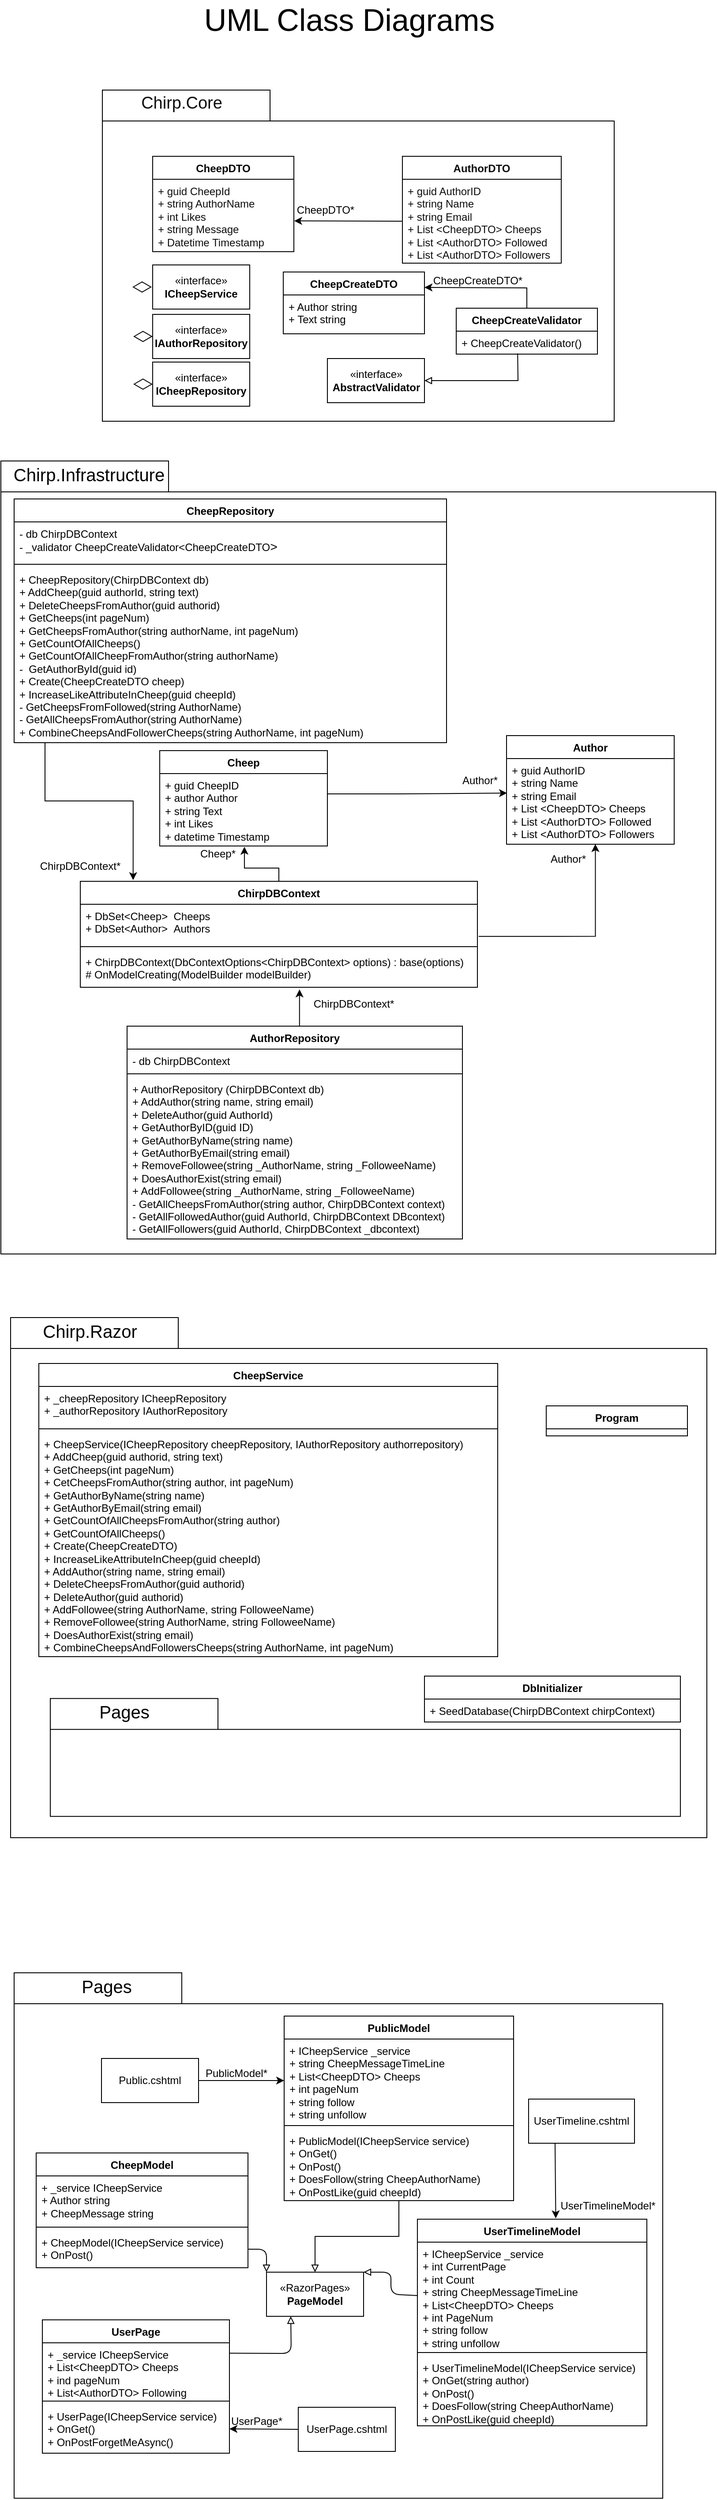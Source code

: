 <mxfile>
    <diagram id="ww35-J_WLWEUMiR8cN5G" name="Page-1">
        <mxGraphModel dx="-549" dy="323" grid="0" gridSize="10" guides="1" tooltips="1" connect="1" arrows="1" fold="1" page="1" pageScale="1" pageWidth="850" pageHeight="1100" background="#ffffff" math="0" shadow="0">
            <root>
                <mxCell id="0"/>
                <mxCell id="1" parent="0"/>
                <mxCell id="14" style="edgeStyle=orthogonalEdgeStyle;rounded=0;orthogonalLoop=1;jettySize=auto;html=1;entryX=0.5;entryY=1;entryDx=0;entryDy=0;endArrow=block;endFill=0;exitX=0.5;exitY=0;exitDx=0;exitDy=0;" parent="1" edge="1">
                    <mxGeometry relative="1" as="geometry">
                        <mxPoint x="1750" y="290" as="sourcePoint"/>
                    </mxGeometry>
                </mxCell>
                <mxCell id="53" value="&lt;font color=&quot;#000000&quot; style=&quot;font-size: 35px;&quot;&gt;UML Class Diagrams&lt;/font&gt;" style="text;html=1;strokeColor=none;fillColor=none;align=center;verticalAlign=middle;whiteSpace=wrap;rounded=0;" parent="1" vertex="1">
                    <mxGeometry x="1070" y="24.62" width="390" height="30" as="geometry"/>
                </mxCell>
                <mxCell id="120" value="" style="shape=folder;fontStyle=1;spacingTop=10;tabWidth=190;tabHeight=35;tabPosition=left;html=1;fillColor=none;strokeColor=#000000;" parent="1" vertex="1">
                    <mxGeometry x="985" y="120" width="580" height="375" as="geometry"/>
                </mxCell>
                <mxCell id="123" value="&lt;font color=&quot;#030303&quot;&gt;CheepDTO&lt;/font&gt;" style="swimlane;fontStyle=1;align=center;verticalAlign=top;childLayout=stackLayout;horizontal=1;startSize=26;horizontalStack=0;resizeParent=1;resizeParentMax=0;resizeLast=0;collapsible=1;marginBottom=0;whiteSpace=wrap;html=1;strokeColor=#000000;fillColor=none;" parent="1" vertex="1">
                    <mxGeometry x="1042" y="195" width="160" height="108" as="geometry"/>
                </mxCell>
                <mxCell id="124" value="&lt;font color=&quot;#0d0d0d&quot;&gt;+ guid CheepId&lt;br&gt;+ string AuthorName&lt;br&gt;+ int Likes&lt;br&gt;+ string Message&lt;br&gt;+ Datetime Timestamp&lt;/font&gt;" style="text;strokeColor=none;fillColor=none;align=left;verticalAlign=top;spacingLeft=4;spacingRight=4;overflow=hidden;rotatable=0;points=[[0,0.5],[1,0.5]];portConstraint=eastwest;whiteSpace=wrap;html=1;" parent="123" vertex="1">
                    <mxGeometry y="26" width="160" height="82" as="geometry"/>
                </mxCell>
                <mxCell id="125" value="&lt;font color=&quot;#0d0d0d&quot;&gt;AuthorDTO&lt;/font&gt;" style="swimlane;fontStyle=1;align=center;verticalAlign=top;childLayout=stackLayout;horizontal=1;startSize=26;horizontalStack=0;resizeParent=1;resizeParentMax=0;resizeLast=0;collapsible=1;marginBottom=0;whiteSpace=wrap;html=1;fillColor=none;strokeWidth=1;strokeColor=#030303;" parent="1" vertex="1">
                    <mxGeometry x="1325" y="195" width="180" height="121" as="geometry"/>
                </mxCell>
                <mxCell id="126" value="&lt;font color=&quot;#0d0d0d&quot;&gt;+ guid AuthorID&lt;br&gt;+ string Name&lt;br&gt;+ string Email&lt;br&gt;+ List &amp;lt;CheepDTO&amp;gt; Cheeps&lt;br&gt;+ List &amp;lt;AuthorDTO&amp;gt; Followed&lt;br&gt;+ List &amp;lt;AuthorDTO&amp;gt; Followers&lt;br&gt;&lt;/font&gt;" style="text;strokeColor=none;fillColor=none;align=left;verticalAlign=top;spacingLeft=4;spacingRight=4;overflow=hidden;rotatable=0;points=[[0,0.5],[1,0.5]];portConstraint=eastwest;whiteSpace=wrap;html=1;" parent="125" vertex="1">
                    <mxGeometry y="26" width="180" height="95" as="geometry"/>
                </mxCell>
                <mxCell id="128" value="&lt;font color=&quot;#000000&quot;&gt;CheepDTO*&lt;/font&gt;" style="text;html=1;strokeColor=none;fillColor=none;align=center;verticalAlign=middle;whiteSpace=wrap;rounded=0;" parent="1" vertex="1">
                    <mxGeometry x="1208" y="241" width="60" height="30" as="geometry"/>
                </mxCell>
                <mxCell id="129" value="&lt;font color=&quot;#000000&quot;&gt;CheepCreateDTO&lt;/font&gt;" style="swimlane;fontStyle=1;align=center;verticalAlign=top;childLayout=stackLayout;horizontal=1;startSize=26;horizontalStack=0;resizeParent=1;resizeParentMax=0;resizeLast=0;collapsible=1;marginBottom=0;whiteSpace=wrap;html=1;strokeColor=#000000;fillColor=none;" parent="1" vertex="1">
                    <mxGeometry x="1190" y="326" width="160" height="70" as="geometry"/>
                </mxCell>
                <mxCell id="130" value="&lt;font color=&quot;#000000&quot;&gt;+ Author string&lt;br&gt;+ Text string&lt;/font&gt;" style="text;strokeColor=none;fillColor=none;align=left;verticalAlign=top;spacingLeft=4;spacingRight=4;overflow=hidden;rotatable=0;points=[[0,0.5],[1,0.5]];portConstraint=eastwest;whiteSpace=wrap;html=1;" parent="129" vertex="1">
                    <mxGeometry y="26" width="160" height="44" as="geometry"/>
                </mxCell>
                <mxCell id="131" value="&lt;font color=&quot;#0d0d0d&quot; style=&quot;font-size: 19px;&quot;&gt;Chirp.Core&lt;/font&gt;" style="text;html=1;strokeColor=none;fillColor=none;align=center;verticalAlign=middle;whiteSpace=wrap;rounded=0;" parent="1" vertex="1">
                    <mxGeometry x="1045" y="120" width="60" height="30" as="geometry"/>
                </mxCell>
                <mxCell id="163" value="&lt;font color=&quot;#000000&quot;&gt;«interface»&lt;br&gt;&lt;b&gt;ICheepRepository&lt;/b&gt;&lt;/font&gt;" style="html=1;whiteSpace=wrap;strokeColor=#000000;fillColor=none;" parent="1" vertex="1">
                    <mxGeometry x="1042" y="428" width="110" height="50" as="geometry"/>
                </mxCell>
                <mxCell id="164" value="&lt;font color=&quot;#030303&quot;&gt;«interface»&lt;br&gt;&lt;b&gt;IAuthorRepository&lt;/b&gt;&lt;/font&gt;" style="html=1;whiteSpace=wrap;strokeColor=#000000;fillColor=none;" parent="1" vertex="1">
                    <mxGeometry x="1042" y="374" width="110" height="50" as="geometry"/>
                </mxCell>
                <mxCell id="176" value="&lt;font color=&quot;#030303&quot;&gt;«interface»&lt;br&gt;&lt;b&gt;ICheepService&lt;/b&gt;&lt;/font&gt;" style="html=1;whiteSpace=wrap;strokeColor=#000000;fillColor=none;" parent="1" vertex="1">
                    <mxGeometry x="1042" y="318" width="110" height="50" as="geometry"/>
                </mxCell>
                <mxCell id="191" value="" style="shape=folder;fontStyle=1;spacingTop=10;tabWidth=190;tabHeight=35;tabPosition=left;html=1;strokeColor=#000000;fillColor=none;" parent="1" vertex="1">
                    <mxGeometry x="870" y="540" width="810" height="898" as="geometry"/>
                </mxCell>
                <mxCell id="192" value="&lt;font color=&quot;#000000&quot;&gt;Author&lt;/font&gt;" style="swimlane;fontStyle=1;align=center;verticalAlign=top;childLayout=stackLayout;horizontal=1;startSize=26;horizontalStack=0;resizeParent=1;resizeParentMax=0;resizeLast=0;collapsible=1;marginBottom=0;whiteSpace=wrap;html=1;fillColor=none;strokeColor=#000000;" parent="1" vertex="1">
                    <mxGeometry x="1443" y="851" width="190" height="123" as="geometry"/>
                </mxCell>
                <mxCell id="193" value="&lt;font color=&quot;#000000&quot;&gt;+ guid AuthorID&lt;br style=&quot;border-color: var(--border-color);&quot;&gt;+ string Name&lt;br style=&quot;border-color: var(--border-color);&quot;&gt;+ string Email&lt;br style=&quot;border-color: var(--border-color);&quot;&gt;+ List &amp;lt;CheepDTO&amp;gt; Cheeps&lt;br&gt;+ List &amp;lt;AuthorDTO&amp;gt; Followed&lt;br&gt;+ List &amp;lt;AuthorDTO&amp;gt; Followers&lt;br&gt;&lt;/font&gt;" style="text;strokeColor=none;fillColor=none;align=left;verticalAlign=top;spacingLeft=4;spacingRight=4;overflow=hidden;rotatable=0;points=[[0,0.5],[1,0.5]];portConstraint=eastwest;whiteSpace=wrap;html=1;" parent="192" vertex="1">
                    <mxGeometry y="26" width="190" height="97" as="geometry"/>
                </mxCell>
                <mxCell id="194" value="&lt;font color=&quot;#000000&quot;&gt;Cheep&lt;/font&gt;" style="swimlane;fontStyle=1;align=center;verticalAlign=top;childLayout=stackLayout;horizontal=1;startSize=26;horizontalStack=0;resizeParent=1;resizeParentMax=0;resizeLast=0;collapsible=1;marginBottom=0;whiteSpace=wrap;html=1;fillColor=none;strokeColor=#000000;" parent="1" vertex="1">
                    <mxGeometry x="1050" y="868" width="190" height="108" as="geometry"/>
                </mxCell>
                <mxCell id="195" value="&lt;font color=&quot;#000000&quot;&gt;+ guid CheepID&lt;br&gt;+ author Author&lt;br&gt;+ string Text&lt;br&gt;+ int Likes&lt;br&gt;+ datetime Timestamp&lt;/font&gt;" style="text;strokeColor=none;fillColor=none;align=left;verticalAlign=top;spacingLeft=4;spacingRight=4;overflow=hidden;rotatable=0;points=[[0,0.5],[1,0.5]];portConstraint=eastwest;whiteSpace=wrap;html=1;" parent="194" vertex="1">
                    <mxGeometry y="26" width="190" height="82" as="geometry"/>
                </mxCell>
                <mxCell id="196" style="edgeStyle=orthogonalEdgeStyle;rounded=0;orthogonalLoop=1;jettySize=auto;html=1;entryX=0.552;entryY=1.056;entryDx=0;entryDy=0;entryPerimeter=0;strokeColor=#000000;" parent="1" source="197" target="208" edge="1">
                    <mxGeometry relative="1" as="geometry">
                        <Array as="points">
                            <mxPoint x="1190" y="1208"/>
                            <mxPoint x="1208" y="1208"/>
                        </Array>
                    </mxGeometry>
                </mxCell>
                <mxCell id="197" value="&lt;font color=&quot;#000000&quot;&gt;AuthorRepository&lt;/font&gt;" style="swimlane;fontStyle=1;align=center;verticalAlign=top;childLayout=stackLayout;horizontal=1;startSize=26;horizontalStack=0;resizeParent=1;resizeParentMax=0;resizeLast=0;collapsible=1;marginBottom=0;whiteSpace=wrap;html=1;strokeColor=#000000;fillColor=none;" parent="1" vertex="1">
                    <mxGeometry x="1013" y="1180" width="380" height="241" as="geometry"/>
                </mxCell>
                <mxCell id="198" value="&lt;font color=&quot;#000000&quot;&gt;- db&amp;nbsp;ChirpDBContext&lt;/font&gt;" style="text;strokeColor=none;fillColor=none;align=left;verticalAlign=top;spacingLeft=4;spacingRight=4;overflow=hidden;rotatable=0;points=[[0,0.5],[1,0.5]];portConstraint=eastwest;whiteSpace=wrap;html=1;" parent="197" vertex="1">
                    <mxGeometry y="26" width="380" height="24" as="geometry"/>
                </mxCell>
                <mxCell id="199" value="" style="line;strokeWidth=1;fillColor=none;align=left;verticalAlign=middle;spacingTop=-1;spacingLeft=3;spacingRight=3;rotatable=0;labelPosition=right;points=[];portConstraint=eastwest;strokeColor=inherit;" parent="197" vertex="1">
                    <mxGeometry y="50" width="380" height="8" as="geometry"/>
                </mxCell>
                <mxCell id="200" value="&lt;font color=&quot;#000000&quot;&gt;+ AuthorRepository (ChirpDBContext db)&lt;br&gt;+ AddAuthor(string name, string email)&lt;br&gt;&lt;/font&gt;&lt;span style=&quot;color: rgb(0, 0, 0);&quot;&gt;+ DeleteAuthor(guid AuthorId)&lt;/span&gt;&lt;font color=&quot;#000000&quot;&gt;&lt;br&gt;+ GetAuthorByID(guid ID)&lt;br&gt;+ GetAuthorByName(string name)&lt;br&gt;+ GetAuthorByEmail(string email)&lt;br&gt;+ RemoveFollowee(string _AuthorName, string _FolloweeName)&lt;br&gt;+ DoesAuthorExist(string email)&lt;br&gt;+ AddFollowee(string _AuthorName, string _FolloweeName)&lt;br&gt;- GetAllCheepsFromAuthor(string author, ChirpDBContext context)&lt;br&gt;- GetAllFollowedAuthor(guid AuthorId, ChirpDBContext DBcontext)&lt;br&gt;- GetAllFollowers(guid AuthorId, ChirpDBContext _dbcontext)&lt;br&gt;&lt;/font&gt;" style="text;strokeColor=none;fillColor=none;align=left;verticalAlign=top;spacingLeft=4;spacingRight=4;overflow=hidden;rotatable=0;points=[[0,0.5],[1,0.5]];portConstraint=eastwest;whiteSpace=wrap;html=1;" parent="197" vertex="1">
                    <mxGeometry y="58" width="380" height="183" as="geometry"/>
                </mxCell>
                <mxCell id="201" value="&lt;font color=&quot;#000000&quot;&gt;CheepRepository&lt;/font&gt;" style="swimlane;fontStyle=1;align=center;verticalAlign=top;childLayout=stackLayout;horizontal=1;startSize=26;horizontalStack=0;resizeParent=1;resizeParentMax=0;resizeLast=0;collapsible=1;marginBottom=0;whiteSpace=wrap;html=1;strokeColor=#000000;fillColor=none;" parent="1" vertex="1">
                    <mxGeometry x="885" y="583" width="490" height="276" as="geometry"/>
                </mxCell>
                <mxCell id="202" value="&lt;font color=&quot;#000000&quot;&gt;- db ChirpDBContext&lt;br&gt;- _validator CheepCreateValidator&amp;lt;&lt;font style=&quot;font-size: 12px;&quot;&gt;CheepCreateDTO&lt;/font&gt;&lt;span style=&quot;font-family: Consolas, &amp;quot;Courier New&amp;quot;, monospace; font-size: 14px;&quot;&gt;&amp;gt;&lt;/span&gt;&lt;/font&gt;" style="text;strokeColor=none;fillColor=none;align=left;verticalAlign=top;spacingLeft=4;spacingRight=4;overflow=hidden;rotatable=0;points=[[0,0.5],[1,0.5]];portConstraint=eastwest;whiteSpace=wrap;html=1;" parent="201" vertex="1">
                    <mxGeometry y="26" width="490" height="44" as="geometry"/>
                </mxCell>
                <mxCell id="203" value="" style="line;strokeWidth=1;fillColor=none;align=left;verticalAlign=middle;spacingTop=-1;spacingLeft=3;spacingRight=3;rotatable=0;labelPosition=right;points=[];portConstraint=eastwest;strokeColor=inherit;" parent="201" vertex="1">
                    <mxGeometry y="70" width="490" height="8" as="geometry"/>
                </mxCell>
                <mxCell id="204" value="&lt;font color=&quot;#000000&quot;&gt;&lt;font style=&quot;font-size: 12px;&quot;&gt;+&amp;nbsp;CheepRepository(ChirpDBContext db)&lt;/font&gt;&lt;br&gt;+ AddCheep(guid authorId, string text)&lt;br&gt;+ DeleteCheepsFromAuthor(guid authorid)&lt;br&gt;+ GetCheeps(int pageNum)&lt;br&gt;+ GetCheepsFromAuthor(string authorName, int pageNum)&lt;br&gt;+ GetCountOfAllCheeps()&lt;br&gt;+ GetCountOfAllCheepFromAuthor(string authorName)&lt;br&gt;-&amp;nbsp; GetAuthorById(guid id)&lt;br&gt;+ Create(CheepCreateDTO cheep)&lt;br&gt;+ IncreaseLikeAttributeInCheep(guid cheepId)&lt;br&gt;- GetCheepsFromFollowed(string AuthorName)&lt;br&gt;- GetAllCheepsFromAuthor(string AuthorName)&lt;br&gt;+ CombineCheepsAndFollowerCheeps(string AuthorName, int pageNum)&lt;br&gt;&lt;/font&gt;" style="text;strokeColor=none;fillColor=none;align=left;verticalAlign=top;spacingLeft=4;spacingRight=4;overflow=hidden;rotatable=0;points=[[0,0.5],[1,0.5]];portConstraint=eastwest;whiteSpace=wrap;html=1;" parent="201" vertex="1">
                    <mxGeometry y="78" width="490" height="198" as="geometry"/>
                </mxCell>
                <mxCell id="205" value="&lt;font color=&quot;#000000&quot;&gt;ChirpDBContext&lt;/font&gt;" style="swimlane;fontStyle=1;align=center;verticalAlign=top;childLayout=stackLayout;horizontal=1;startSize=26;horizontalStack=0;resizeParent=1;resizeParentMax=0;resizeLast=0;collapsible=1;marginBottom=0;whiteSpace=wrap;html=1;strokeColor=#000000;fillColor=none;" parent="1" vertex="1">
                    <mxGeometry x="960" y="1016" width="450" height="120" as="geometry"/>
                </mxCell>
                <mxCell id="206" value="&lt;font color=&quot;#000000&quot;&gt;+&amp;nbsp;&lt;/font&gt;&lt;span style=&quot;color: rgb(0, 0, 0);&quot;&gt;DbSet&amp;lt;Cheep&amp;gt;&amp;nbsp;&amp;nbsp;&lt;/span&gt;&lt;font color=&quot;#000000&quot;&gt;Cheeps&lt;br&gt;+&amp;nbsp;&lt;/font&gt;&lt;span style=&quot;color: rgb(0, 0, 0);&quot;&gt;DbSet&amp;lt;Author&amp;gt;&amp;nbsp;&amp;nbsp;&lt;/span&gt;&lt;font color=&quot;#000000&quot;&gt;Authors&lt;/font&gt;" style="text;strokeColor=none;fillColor=none;align=left;verticalAlign=top;spacingLeft=4;spacingRight=4;overflow=hidden;rotatable=0;points=[[0,0.5],[1,0.5]];portConstraint=eastwest;whiteSpace=wrap;html=1;" parent="205" vertex="1">
                    <mxGeometry y="26" width="450" height="44" as="geometry"/>
                </mxCell>
                <mxCell id="207" value="" style="line;strokeWidth=1;fillColor=none;align=left;verticalAlign=middle;spacingTop=-1;spacingLeft=3;spacingRight=3;rotatable=0;labelPosition=right;points=[];portConstraint=eastwest;strokeColor=inherit;" parent="205" vertex="1">
                    <mxGeometry y="70" width="450" height="8" as="geometry"/>
                </mxCell>
                <mxCell id="208" value="&lt;font color=&quot;#000000&quot;&gt;+ ChirpDBContext(DbContextOptions&amp;lt;ChirpDBContext&amp;gt; options) : base(options)&lt;br&gt;# OnModelCreating(ModelBuilder modelBuilder)&lt;/font&gt;" style="text;strokeColor=none;fillColor=none;align=left;verticalAlign=top;spacingLeft=4;spacingRight=4;overflow=hidden;rotatable=0;points=[[0,0.5],[1,0.5]];portConstraint=eastwest;whiteSpace=wrap;html=1;" parent="205" vertex="1">
                    <mxGeometry y="78" width="450" height="42" as="geometry"/>
                </mxCell>
                <mxCell id="209" style="edgeStyle=orthogonalEdgeStyle;rounded=0;orthogonalLoop=1;jettySize=auto;html=1;entryX=0.133;entryY=-0.011;entryDx=0;entryDy=0;entryPerimeter=0;strokeColor=#000000;" parent="1" source="204" target="205" edge="1">
                    <mxGeometry relative="1" as="geometry">
                        <Array as="points">
                            <mxPoint x="920" y="925"/>
                            <mxPoint x="1020" y="925"/>
                        </Array>
                    </mxGeometry>
                </mxCell>
                <mxCell id="210" style="edgeStyle=orthogonalEdgeStyle;rounded=0;orthogonalLoop=1;jettySize=auto;html=1;entryX=0.505;entryY=1.01;entryDx=0;entryDy=0;entryPerimeter=0;strokeColor=#000000;" parent="1" source="205" target="195" edge="1">
                    <mxGeometry relative="1" as="geometry">
                        <Array as="points">
                            <mxPoint x="1185" y="1001"/>
                            <mxPoint x="1146" y="1001"/>
                        </Array>
                    </mxGeometry>
                </mxCell>
                <mxCell id="211" style="edgeStyle=orthogonalEdgeStyle;rounded=0;orthogonalLoop=1;jettySize=auto;html=1;entryX=0.53;entryY=0.998;entryDx=0;entryDy=0;entryPerimeter=0;exitX=1.003;exitY=0.826;exitDx=0;exitDy=0;exitPerimeter=0;strokeColor=#000000;" parent="1" source="206" target="193" edge="1">
                    <mxGeometry relative="1" as="geometry">
                        <Array as="points">
                            <mxPoint x="1544" y="1078"/>
                        </Array>
                    </mxGeometry>
                </mxCell>
                <mxCell id="212" style="edgeStyle=orthogonalEdgeStyle;rounded=0;orthogonalLoop=1;jettySize=auto;html=1;strokeColor=#000000;entryX=0.003;entryY=0.403;entryDx=0;entryDy=0;entryPerimeter=0;" parent="1" source="195" target="193" edge="1">
                    <mxGeometry relative="1" as="geometry">
                        <Array as="points">
                            <mxPoint x="1320" y="917"/>
                            <mxPoint x="1430" y="916"/>
                        </Array>
                        <mxPoint x="1430" y="874" as="targetPoint"/>
                    </mxGeometry>
                </mxCell>
                <mxCell id="213" value="&lt;font color=&quot;#000000&quot; style=&quot;font-size: 20px;&quot;&gt;Chirp.Infrastructure&lt;/font&gt;" style="text;html=1;strokeColor=none;fillColor=none;align=center;verticalAlign=middle;whiteSpace=wrap;rounded=0;" parent="1" vertex="1">
                    <mxGeometry x="940" y="540" width="60" height="30" as="geometry"/>
                </mxCell>
                <mxCell id="214" value="&lt;font color=&quot;#000000&quot;&gt;ChirpDBContext*&lt;/font&gt;" style="text;html=1;strokeColor=none;fillColor=none;align=center;verticalAlign=middle;whiteSpace=wrap;rounded=0;" parent="1" vertex="1">
                    <mxGeometry x="930" y="984" width="60" height="30" as="geometry"/>
                </mxCell>
                <mxCell id="215" value="&lt;font color=&quot;#000000&quot;&gt;Cheep*&lt;/font&gt;" style="text;html=1;strokeColor=none;fillColor=none;align=center;verticalAlign=middle;whiteSpace=wrap;rounded=0;" parent="1" vertex="1">
                    <mxGeometry x="1086" y="970" width="60" height="30" as="geometry"/>
                </mxCell>
                <mxCell id="216" value="&lt;font color=&quot;#000000&quot;&gt;Author*&lt;/font&gt;" style="text;html=1;strokeColor=none;fillColor=none;align=center;verticalAlign=middle;whiteSpace=wrap;rounded=0;" parent="1" vertex="1">
                    <mxGeometry x="1483" y="976" width="60" height="30" as="geometry"/>
                </mxCell>
                <mxCell id="218" value="&lt;font color=&quot;#000000&quot;&gt;ChirpDBContext*&lt;/font&gt;" style="text;html=1;strokeColor=none;fillColor=none;align=center;verticalAlign=middle;whiteSpace=wrap;rounded=0;" parent="1" vertex="1">
                    <mxGeometry x="1240" y="1139.5" width="60" height="30" as="geometry"/>
                </mxCell>
                <mxCell id="227" value="&lt;font color=&quot;#000000&quot;&gt;Author*&lt;/font&gt;" style="text;html=1;strokeColor=none;fillColor=none;align=center;verticalAlign=middle;whiteSpace=wrap;rounded=0;" parent="1" vertex="1">
                    <mxGeometry x="1383" y="887" width="60" height="30" as="geometry"/>
                </mxCell>
                <mxCell id="231" value="" style="shape=folder;fontStyle=1;spacingTop=10;tabWidth=190;tabHeight=35;tabPosition=left;html=1;strokeColor=#000000;fillColor=none;" parent="1" vertex="1">
                    <mxGeometry x="881" y="1510" width="789" height="589" as="geometry"/>
                </mxCell>
                <mxCell id="232" value="" style="shape=folder;fontStyle=1;spacingTop=10;tabWidth=190;tabHeight=35;tabPosition=left;html=1;strokeColor=#000000;fillColor=none;" parent="1" vertex="1">
                    <mxGeometry x="926" y="1941.37" width="714" height="133.5" as="geometry"/>
                </mxCell>
                <mxCell id="233" value="&lt;font color=&quot;#000000&quot; style=&quot;font-size: 20px;&quot;&gt;Chirp.Razor&lt;/font&gt;" style="text;html=1;strokeColor=none;fillColor=none;align=center;verticalAlign=middle;whiteSpace=wrap;rounded=0;" parent="1" vertex="1">
                    <mxGeometry x="941" y="1510" width="60" height="30" as="geometry"/>
                </mxCell>
                <mxCell id="234" value="&lt;font color=&quot;#000000&quot;&gt;DbInitializer&lt;/font&gt;" style="swimlane;fontStyle=1;align=center;verticalAlign=top;childLayout=stackLayout;horizontal=1;startSize=26;horizontalStack=0;resizeParent=1;resizeParentMax=0;resizeLast=0;collapsible=1;marginBottom=0;whiteSpace=wrap;html=1;strokeColor=#000000;fillColor=none;" parent="1" vertex="1">
                    <mxGeometry x="1350" y="1916" width="290" height="52" as="geometry"/>
                </mxCell>
                <mxCell id="235" value="&lt;font color=&quot;#000000&quot;&gt;+ SeedDatabase(ChirpDBContext chirpContext)&lt;/font&gt;" style="text;strokeColor=none;fillColor=none;align=left;verticalAlign=top;spacingLeft=4;spacingRight=4;overflow=hidden;rotatable=0;points=[[0,0.5],[1,0.5]];portConstraint=eastwest;whiteSpace=wrap;html=1;" parent="234" vertex="1">
                    <mxGeometry y="26" width="290" height="26" as="geometry"/>
                </mxCell>
                <mxCell id="236" value="&lt;font color=&quot;#000000&quot; style=&quot;font-size: 20px;&quot;&gt;Pages&lt;/font&gt;" style="text;html=1;strokeColor=none;fillColor=none;align=center;verticalAlign=middle;whiteSpace=wrap;rounded=0;" parent="1" vertex="1">
                    <mxGeometry x="980" y="1941" width="60" height="30" as="geometry"/>
                </mxCell>
                <mxCell id="237" value="&lt;font color=&quot;#000000&quot;&gt;CheepService&lt;/font&gt;" style="swimlane;fontStyle=1;align=center;verticalAlign=top;childLayout=stackLayout;horizontal=1;startSize=26;horizontalStack=0;resizeParent=1;resizeParentMax=0;resizeLast=0;collapsible=1;marginBottom=0;whiteSpace=wrap;html=1;strokeColor=#000000;fillColor=none;" parent="1" vertex="1">
                    <mxGeometry x="913" y="1562" width="520" height="332" as="geometry"/>
                </mxCell>
                <mxCell id="238" value="&lt;font color=&quot;#000000&quot;&gt;+ _cheepRepository ICheepRepository&lt;br&gt;+ _authorRepository IAuthorRepository&lt;/font&gt;" style="text;strokeColor=none;fillColor=none;align=left;verticalAlign=top;spacingLeft=4;spacingRight=4;overflow=hidden;rotatable=0;points=[[0,0.5],[1,0.5]];portConstraint=eastwest;whiteSpace=wrap;html=1;" parent="237" vertex="1">
                    <mxGeometry y="26" width="520" height="44" as="geometry"/>
                </mxCell>
                <mxCell id="239" value="" style="line;strokeWidth=1;fillColor=none;align=left;verticalAlign=middle;spacingTop=-1;spacingLeft=3;spacingRight=3;rotatable=0;labelPosition=right;points=[];portConstraint=eastwest;strokeColor=inherit;" parent="237" vertex="1">
                    <mxGeometry y="70" width="520" height="8" as="geometry"/>
                </mxCell>
                <mxCell id="240" value="&lt;font color=&quot;#000000&quot;&gt;+ CheepService(ICheepRepository cheepRepository, IAuthorRepository authorrepository)&lt;br&gt;+ AddCheep(guid authorid, string text)&lt;br&gt;+ GetCheeps(int pageNum)&lt;br&gt;+ CetCheepsFromAuthor(string author, int pageNum)&lt;br&gt;+ GetAuthorByName(string name)&lt;br&gt;+ GetAuthorByEmail(string email)&lt;br&gt;+ GetCountOfAllCheepsFromAuthor(string author)&lt;br&gt;+ GetCountOfAllCheeps()&lt;br&gt;+ Create(CheepCreateDTO)&lt;br&gt;+ IncreaseLikeAttributeInCheep(guid cheepId)&lt;br&gt;+ AddAuthor(string name, string email)&lt;br&gt;+ DeleteCheepsFromAuthor(guid authorid)&lt;br&gt;+ DeleteAuthor(guid authorid)&lt;br&gt;+ AddFollowee(string AuthorName, string FolloweeName)&lt;br&gt;+ RemoveFollowee(string AuthorName, string FolloweeName)&lt;br&gt;+ DoesAuthorExist(string email)&lt;br&gt;+ CombineCheepsAndFollowersCheeps(string AuthorName, int pageNum)&lt;br&gt;&lt;/font&gt;" style="text;strokeColor=none;fillColor=none;align=left;verticalAlign=top;spacingLeft=4;spacingRight=4;overflow=hidden;rotatable=0;points=[[0,0.5],[1,0.5]];portConstraint=eastwest;whiteSpace=wrap;html=1;" parent="237" vertex="1">
                    <mxGeometry y="78" width="520" height="254" as="geometry"/>
                </mxCell>
                <mxCell id="241" value="&lt;font color=&quot;#000000&quot;&gt;Program&lt;/font&gt;" style="swimlane;fontStyle=1;align=center;verticalAlign=top;childLayout=stackLayout;horizontal=1;startSize=26;horizontalStack=0;resizeParent=1;resizeParentMax=0;resizeLast=0;collapsible=1;marginBottom=0;whiteSpace=wrap;html=1;strokeColor=#000000;fillColor=none;" parent="1" vertex="1">
                    <mxGeometry x="1488" y="1610" width="160" height="34" as="geometry"/>
                </mxCell>
                <mxCell id="273" value="" style="shape=folder;fontStyle=1;spacingTop=10;tabWidth=190;tabHeight=35;tabPosition=left;html=1;fillColor=none;strokeColor=#000000;" parent="1" vertex="1">
                    <mxGeometry x="885" y="2252" width="735" height="595" as="geometry"/>
                </mxCell>
                <mxCell id="274" value="&lt;font color=&quot;#000000&quot; style=&quot;font-size: 20px;&quot;&gt;Pages&lt;/font&gt;" style="text;html=1;strokeColor=none;fillColor=none;align=center;verticalAlign=middle;whiteSpace=wrap;rounded=0;" parent="1" vertex="1">
                    <mxGeometry x="960" y="2252" width="60" height="30" as="geometry"/>
                </mxCell>
                <mxCell id="329" style="edgeStyle=none;html=1;exitX=1;exitY=0.5;exitDx=0;exitDy=0;entryX=0;entryY=0.5;entryDx=0;entryDy=0;strokeColor=#000000;" edge="1" parent="1" source="276" target="297">
                    <mxGeometry relative="1" as="geometry"/>
                </mxCell>
                <mxCell id="276" value="&lt;font color=&quot;#000000&quot;&gt;Public.cshtml&lt;/font&gt;" style="html=1;whiteSpace=wrap;strokeColor=#000000;fillColor=none;" parent="1" vertex="1">
                    <mxGeometry x="984" y="2349" width="110" height="50" as="geometry"/>
                </mxCell>
                <mxCell id="330" style="edgeStyle=none;html=1;exitX=0;exitY=0.5;exitDx=0;exitDy=0;entryX=1;entryY=0.5;entryDx=0;entryDy=0;strokeColor=#000000;endArrow=classic;endFill=1;" edge="1" parent="1" source="277" target="287">
                    <mxGeometry relative="1" as="geometry"/>
                </mxCell>
                <mxCell id="277" value="&lt;font color=&quot;#000000&quot;&gt;UserPage.cshtml&lt;/font&gt;" style="html=1;whiteSpace=wrap;fillColor=none;strokeColor=#000000;" parent="1" vertex="1">
                    <mxGeometry x="1207" y="2744" width="110" height="50" as="geometry"/>
                </mxCell>
                <mxCell id="327" style="edgeStyle=none;html=1;exitX=0.25;exitY=1;exitDx=0;exitDy=0;entryX=0.603;entryY=-0.004;entryDx=0;entryDy=0;entryPerimeter=0;strokeColor=#000000;" edge="1" parent="1" source="278" target="289">
                    <mxGeometry relative="1" as="geometry"/>
                </mxCell>
                <mxCell id="278" value="&lt;font color=&quot;#000000&quot;&gt;UserTimeline.cshtml&lt;/font&gt;" style="html=1;whiteSpace=wrap;fillColor=none;strokeColor=#000000;" parent="1" vertex="1">
                    <mxGeometry x="1468" y="2395" width="120" height="50" as="geometry"/>
                </mxCell>
                <mxCell id="279" value="&lt;font color=&quot;#000000&quot;&gt;CheepModel&lt;/font&gt;" style="swimlane;fontStyle=1;align=center;verticalAlign=top;childLayout=stackLayout;horizontal=1;startSize=26;horizontalStack=0;resizeParent=1;resizeParentMax=0;resizeLast=0;collapsible=1;marginBottom=0;whiteSpace=wrap;html=1;strokeColor=#000000;fillColor=none;" parent="1" vertex="1">
                    <mxGeometry x="910" y="2456" width="240" height="130" as="geometry"/>
                </mxCell>
                <mxCell id="280" value="&lt;font color=&quot;#000000&quot;&gt;+ _service ICheepService&lt;br&gt;+ Author string&lt;br&gt;+ CheepMessage string&lt;/font&gt;" style="text;strokeColor=none;fillColor=none;align=left;verticalAlign=top;spacingLeft=4;spacingRight=4;overflow=hidden;rotatable=0;points=[[0,0.5],[1,0.5]];portConstraint=eastwest;whiteSpace=wrap;html=1;" parent="279" vertex="1">
                    <mxGeometry y="26" width="240" height="54" as="geometry"/>
                </mxCell>
                <mxCell id="281" value="" style="line;strokeWidth=1;fillColor=none;align=left;verticalAlign=middle;spacingTop=-1;spacingLeft=3;spacingRight=3;rotatable=0;labelPosition=right;points=[];portConstraint=eastwest;strokeColor=inherit;" parent="279" vertex="1">
                    <mxGeometry y="80" width="240" height="8" as="geometry"/>
                </mxCell>
                <mxCell id="282" value="&lt;font color=&quot;#000000&quot;&gt;+ CheepModel(ICheepService service)&lt;br&gt;+ OnPost()&lt;/font&gt;" style="text;strokeColor=none;fillColor=none;align=left;verticalAlign=top;spacingLeft=4;spacingRight=4;overflow=hidden;rotatable=0;points=[[0,0.5],[1,0.5]];portConstraint=eastwest;whiteSpace=wrap;html=1;" parent="279" vertex="1">
                    <mxGeometry y="88" width="240" height="42" as="geometry"/>
                </mxCell>
                <mxCell id="321" style="edgeStyle=none;html=1;exitX=1;exitY=0.25;exitDx=0;exitDy=0;entryX=0.25;entryY=1;entryDx=0;entryDy=0;strokeColor=#000000;endArrow=block;endFill=0;" parent="1" source="284" target="293" edge="1">
                    <mxGeometry relative="1" as="geometry">
                        <Array as="points">
                            <mxPoint x="1199" y="2683"/>
                        </Array>
                    </mxGeometry>
                </mxCell>
                <mxCell id="284" value="&lt;font color=&quot;#000000&quot;&gt;UserPage&lt;/font&gt;" style="swimlane;fontStyle=1;align=center;verticalAlign=top;childLayout=stackLayout;horizontal=1;startSize=26;horizontalStack=0;resizeParent=1;resizeParentMax=0;resizeLast=0;collapsible=1;marginBottom=0;whiteSpace=wrap;html=1;fillColor=none;strokeColor=#000000;" parent="1" vertex="1">
                    <mxGeometry x="917" y="2645" width="212" height="151" as="geometry"/>
                </mxCell>
                <mxCell id="285" value="&lt;font color=&quot;#000000&quot;&gt;+ _service ICheepService&lt;br&gt;+ List&amp;lt;CheepDTO&amp;gt; Cheeps&lt;br&gt;+ ind pageNum&lt;br&gt;+ List&amp;lt;AuthorDTO&amp;gt; Following&lt;br&gt;&lt;/font&gt;" style="text;strokeColor=none;fillColor=none;align=left;verticalAlign=top;spacingLeft=4;spacingRight=4;overflow=hidden;rotatable=0;points=[[0,0.5],[1,0.5]];portConstraint=eastwest;whiteSpace=wrap;html=1;" parent="284" vertex="1">
                    <mxGeometry y="26" width="212" height="62" as="geometry"/>
                </mxCell>
                <mxCell id="286" value="" style="line;strokeWidth=1;fillColor=none;align=left;verticalAlign=middle;spacingTop=-1;spacingLeft=3;spacingRight=3;rotatable=0;labelPosition=right;points=[];portConstraint=eastwest;strokeColor=inherit;" parent="284" vertex="1">
                    <mxGeometry y="88" width="212" height="8" as="geometry"/>
                </mxCell>
                <mxCell id="287" value="&lt;font color=&quot;#000000&quot;&gt;+ UserPage(ICheepService service)&lt;br&gt;+ OnGet()&lt;br&gt;+ OnPostForgetMeAsync()&lt;br&gt;&lt;/font&gt;" style="text;strokeColor=none;fillColor=none;align=left;verticalAlign=top;spacingLeft=4;spacingRight=4;overflow=hidden;rotatable=0;points=[[0,0.5],[1,0.5]];portConstraint=eastwest;whiteSpace=wrap;html=1;" parent="284" vertex="1">
                    <mxGeometry y="96" width="212" height="55" as="geometry"/>
                </mxCell>
                <mxCell id="289" value="&lt;font color=&quot;#000000&quot;&gt;UserTimelineModel&lt;/font&gt;" style="swimlane;fontStyle=1;align=center;verticalAlign=top;childLayout=stackLayout;horizontal=1;startSize=26;horizontalStack=0;resizeParent=1;resizeParentMax=0;resizeLast=0;collapsible=1;marginBottom=0;whiteSpace=wrap;html=1;strokeColor=#000000;fillColor=none;" parent="1" vertex="1">
                    <mxGeometry x="1342" y="2531" width="260" height="234" as="geometry"/>
                </mxCell>
                <mxCell id="290" value="&lt;font color=&quot;#000000&quot;&gt;+&amp;nbsp;&lt;/font&gt;&lt;span style=&quot;color: rgb(0, 0, 0);&quot;&gt;ICheepService&amp;nbsp;&lt;/span&gt;&lt;font color=&quot;#000000&quot;&gt;_service&lt;br&gt;+ int CurrentPage&lt;br&gt;+ int Count&lt;br&gt;+ string CheepMessageTimeLine&lt;br&gt;+ List&amp;lt;CheepDTO&amp;gt; Cheeps&lt;br&gt;+ int PageNum&lt;br&gt;+ string follow&lt;br&gt;+ string unfollow&lt;br&gt;&lt;/font&gt;" style="text;strokeColor=none;fillColor=none;align=left;verticalAlign=top;spacingLeft=4;spacingRight=4;overflow=hidden;rotatable=0;points=[[0,0.5],[1,0.5]];portConstraint=eastwest;whiteSpace=wrap;html=1;" parent="289" vertex="1">
                    <mxGeometry y="26" width="260" height="121" as="geometry"/>
                </mxCell>
                <mxCell id="291" value="" style="line;strokeWidth=1;fillColor=none;align=left;verticalAlign=middle;spacingTop=-1;spacingLeft=3;spacingRight=3;rotatable=0;labelPosition=right;points=[];portConstraint=eastwest;strokeColor=inherit;" parent="289" vertex="1">
                    <mxGeometry y="147" width="260" height="8" as="geometry"/>
                </mxCell>
                <mxCell id="292" value="&lt;font color=&quot;#000000&quot;&gt;+ UserTimelineModel(ICheepService service)&lt;br&gt;+ OnGet(string author)&lt;br&gt;+ OnPost()&lt;br&gt;+ DoesFollow(string CheepAuthorName)&lt;br&gt;+ OnPostLike(guid cheepId)&lt;br&gt;&lt;/font&gt;" style="text;strokeColor=none;fillColor=none;align=left;verticalAlign=top;spacingLeft=4;spacingRight=4;overflow=hidden;rotatable=0;points=[[0,0.5],[1,0.5]];portConstraint=eastwest;whiteSpace=wrap;html=1;" parent="289" vertex="1">
                    <mxGeometry y="155" width="260" height="79" as="geometry"/>
                </mxCell>
                <mxCell id="293" value="&lt;font color=&quot;#000000&quot;&gt;«RazorPages»&lt;br&gt;&lt;b&gt;PageModel&lt;/b&gt;&lt;/font&gt;" style="html=1;whiteSpace=wrap;fillColor=none;strokeColor=#000000;" parent="1" vertex="1">
                    <mxGeometry x="1171" y="2591" width="110" height="50" as="geometry"/>
                </mxCell>
                <mxCell id="295" style="edgeStyle=orthogonalEdgeStyle;rounded=0;orthogonalLoop=1;jettySize=auto;html=1;entryX=0.5;entryY=0;entryDx=0;entryDy=0;endArrow=block;endFill=0;strokeColor=#000000;" parent="1" source="296" target="293" edge="1">
                    <mxGeometry relative="1" as="geometry"/>
                </mxCell>
                <mxCell id="296" value="&lt;font color=&quot;#000000&quot;&gt;PublicModel&lt;/font&gt;" style="swimlane;fontStyle=1;align=center;verticalAlign=top;childLayout=stackLayout;horizontal=1;startSize=26;horizontalStack=0;resizeParent=1;resizeParentMax=0;resizeLast=0;collapsible=1;marginBottom=0;whiteSpace=wrap;html=1;strokeColor=#000000;fillColor=none;" parent="1" vertex="1">
                    <mxGeometry x="1191" y="2301" width="260" height="209" as="geometry"/>
                </mxCell>
                <mxCell id="297" value="&lt;font color=&quot;#000000&quot;&gt;+&amp;nbsp;&lt;/font&gt;&lt;span style=&quot;color: rgb(0, 0, 0);&quot;&gt;ICheepService&amp;nbsp;&lt;/span&gt;&lt;font color=&quot;#000000&quot;&gt;_service&lt;br&gt;+&amp;nbsp;&lt;/font&gt;&lt;span style=&quot;color: rgb(0, 0, 0);&quot;&gt;string&amp;nbsp;&lt;/span&gt;&lt;font color=&quot;#000000&quot;&gt;CheepMessageTimeLine&lt;br&gt;+ List&amp;lt;CheepDTO&amp;gt; Cheeps&lt;br&gt;+ int pageNum&lt;br&gt;+ string follow&lt;br&gt;+ string unfollow&lt;br&gt;&lt;/font&gt;" style="text;strokeColor=none;fillColor=none;align=left;verticalAlign=top;spacingLeft=4;spacingRight=4;overflow=hidden;rotatable=0;points=[[0,0.5],[1,0.5]];portConstraint=eastwest;whiteSpace=wrap;html=1;" parent="296" vertex="1">
                    <mxGeometry y="26" width="260" height="94" as="geometry"/>
                </mxCell>
                <mxCell id="298" value="" style="line;strokeWidth=1;fillColor=none;align=left;verticalAlign=middle;spacingTop=-1;spacingLeft=3;spacingRight=3;rotatable=0;labelPosition=right;points=[];portConstraint=eastwest;strokeColor=inherit;" parent="296" vertex="1">
                    <mxGeometry y="120" width="260" height="8" as="geometry"/>
                </mxCell>
                <mxCell id="299" value="&lt;font color=&quot;#000000&quot;&gt;+ PublicModel(ICheepService service)&lt;br&gt;+ OnGet()&lt;br&gt;+ OnPost()&lt;br&gt;+ DoesFollow(string CheepAuthorName)&lt;br&gt;+ OnPostLike(guid cheepId)&lt;br&gt;&lt;/font&gt;" style="text;strokeColor=none;fillColor=none;align=left;verticalAlign=top;spacingLeft=4;spacingRight=4;overflow=hidden;rotatable=0;points=[[0,0.5],[1,0.5]];portConstraint=eastwest;whiteSpace=wrap;html=1;" parent="296" vertex="1">
                    <mxGeometry y="128" width="260" height="81" as="geometry"/>
                </mxCell>
                <mxCell id="301" value="&lt;font color=&quot;#000000&quot;&gt;UserPage*&lt;/font&gt;" style="text;html=1;strokeColor=none;fillColor=none;align=center;verticalAlign=middle;whiteSpace=wrap;rounded=0;" parent="1" vertex="1">
                    <mxGeometry x="1130" y="2745" width="60" height="30" as="geometry"/>
                </mxCell>
                <mxCell id="304" value="&lt;font color=&quot;#000000&quot;&gt;UserTimelineModel*&lt;/font&gt;" style="text;html=1;strokeColor=none;fillColor=none;align=center;verticalAlign=middle;whiteSpace=wrap;rounded=0;" parent="1" vertex="1">
                    <mxGeometry x="1528" y="2501" width="60" height="30" as="geometry"/>
                </mxCell>
                <mxCell id="311" style="edgeStyle=none;html=1;entryX=1;entryY=0.5;entryDx=0;entryDy=0;strokeColor=#000000;fontColor=#000000;endArrow=block;endFill=0;exitX=0.435;exitY=0.971;exitDx=0;exitDy=0;exitPerimeter=0;rounded=0;" parent="1" source="309" target="310" edge="1">
                    <mxGeometry relative="1" as="geometry">
                        <Array as="points">
                            <mxPoint x="1456" y="449"/>
                        </Array>
                    </mxGeometry>
                </mxCell>
                <mxCell id="312" style="edgeStyle=none;rounded=0;html=1;entryX=1;entryY=0.25;entryDx=0;entryDy=0;strokeColor=#000000;fontColor=#000000;endArrow=classic;endFill=1;" parent="1" source="306" target="129" edge="1">
                    <mxGeometry relative="1" as="geometry">
                        <Array as="points">
                            <mxPoint x="1466" y="344"/>
                        </Array>
                    </mxGeometry>
                </mxCell>
                <mxCell id="306" value="CheepCreateValidator" style="swimlane;fontStyle=1;align=center;verticalAlign=top;childLayout=stackLayout;horizontal=1;startSize=26;horizontalStack=0;resizeParent=1;resizeParentMax=0;resizeLast=0;collapsible=1;marginBottom=0;labelBackgroundColor=none;strokeColor=#000000;strokeWidth=1;fontColor=#000000;fillColor=none;" parent="1" vertex="1">
                    <mxGeometry x="1386" y="367" width="160" height="52" as="geometry"/>
                </mxCell>
                <mxCell id="309" value="+ CheepCreateValidator()" style="text;strokeColor=none;fillColor=none;align=left;verticalAlign=top;spacingLeft=4;spacingRight=4;overflow=hidden;rotatable=0;points=[[0,0.5],[1,0.5]];portConstraint=eastwest;labelBackgroundColor=none;strokeWidth=1;fontColor=#000000;" parent="306" vertex="1">
                    <mxGeometry y="26" width="160" height="26" as="geometry"/>
                </mxCell>
                <mxCell id="310" value="«interface»&lt;br&gt;&lt;b&gt;AbstractValidator&lt;/b&gt;" style="html=1;labelBackgroundColor=none;strokeColor=#000000;strokeWidth=1;fontColor=#000000;fillColor=none;" parent="1" vertex="1">
                    <mxGeometry x="1240" y="424" width="110" height="50" as="geometry"/>
                </mxCell>
                <mxCell id="316" value="" style="text;strokeColor=none;fillColor=none;align=left;verticalAlign=middle;spacingTop=-1;spacingLeft=4;spacingRight=4;rotatable=0;labelPosition=right;points=[];portConstraint=eastwest;labelBackgroundColor=none;strokeWidth=1;fontColor=#000000;" parent="1" vertex="1">
                    <mxGeometry x="1340" y="368" width="20" height="14" as="geometry"/>
                </mxCell>
                <mxCell id="318" value="CheepCreateDTO*" style="text;html=1;align=center;verticalAlign=middle;resizable=0;points=[];autosize=1;strokeColor=none;fillColor=none;fontColor=#000000;" parent="1" vertex="1">
                    <mxGeometry x="1350" y="323" width="119" height="26" as="geometry"/>
                </mxCell>
                <mxCell id="294" value="&lt;font color=&quot;#000000&quot;&gt;PublicModel*&lt;/font&gt;" style="text;html=1;strokeColor=none;fillColor=none;align=center;verticalAlign=middle;whiteSpace=wrap;rounded=0;" parent="1" vertex="1">
                    <mxGeometry x="1107" y="2351" width="60" height="30" as="geometry"/>
                </mxCell>
                <mxCell id="322" style="edgeStyle=none;html=1;exitX=1;exitY=0.5;exitDx=0;exitDy=0;entryX=0;entryY=0;entryDx=0;entryDy=0;strokeColor=#000000;endArrow=block;endFill=0;" parent="1" source="282" target="293" edge="1">
                    <mxGeometry relative="1" as="geometry">
                        <Array as="points">
                            <mxPoint x="1171" y="2565"/>
                        </Array>
                    </mxGeometry>
                </mxCell>
                <mxCell id="326" style="edgeStyle=none;html=1;exitX=0;exitY=0.5;exitDx=0;exitDy=0;entryX=1;entryY=0;entryDx=0;entryDy=0;strokeColor=#000000;endArrow=block;endFill=0;" edge="1" parent="1" source="290" target="293">
                    <mxGeometry relative="1" as="geometry">
                        <Array as="points">
                            <mxPoint x="1312" y="2616"/>
                            <mxPoint x="1312" y="2591"/>
                        </Array>
                    </mxGeometry>
                </mxCell>
                <mxCell id="331" style="edgeStyle=none;html=1;exitX=0;exitY=0.5;exitDx=0;exitDy=0;strokeColor=#000000;endArrow=classic;endFill=1;entryX=1.002;entryY=0.575;entryDx=0;entryDy=0;entryPerimeter=0;" edge="1" parent="1" source="126" target="124">
                    <mxGeometry relative="1" as="geometry">
                        <mxPoint x="1204.667" y="268.5" as="targetPoint"/>
                    </mxGeometry>
                </mxCell>
                <mxCell id="332" value="" style="html=1;whiteSpace=wrap;aspect=fixed;shape=isoRectangle;fillColor=none;strokeColor=#000000;" vertex="1" parent="1">
                    <mxGeometry x="1021" y="393" width="20" height="12" as="geometry"/>
                </mxCell>
                <mxCell id="333" value="" style="html=1;whiteSpace=wrap;aspect=fixed;shape=isoRectangle;fillColor=none;strokeColor=#000000;" vertex="1" parent="1">
                    <mxGeometry x="1020" y="337" width="20" height="12" as="geometry"/>
                </mxCell>
                <mxCell id="334" value="" style="html=1;whiteSpace=wrap;aspect=fixed;shape=isoRectangle;fillColor=none;strokeColor=#000000;" vertex="1" parent="1">
                    <mxGeometry x="1021" y="447" width="20" height="12" as="geometry"/>
                </mxCell>
            </root>
        </mxGraphModel>
    </diagram>
</mxfile>